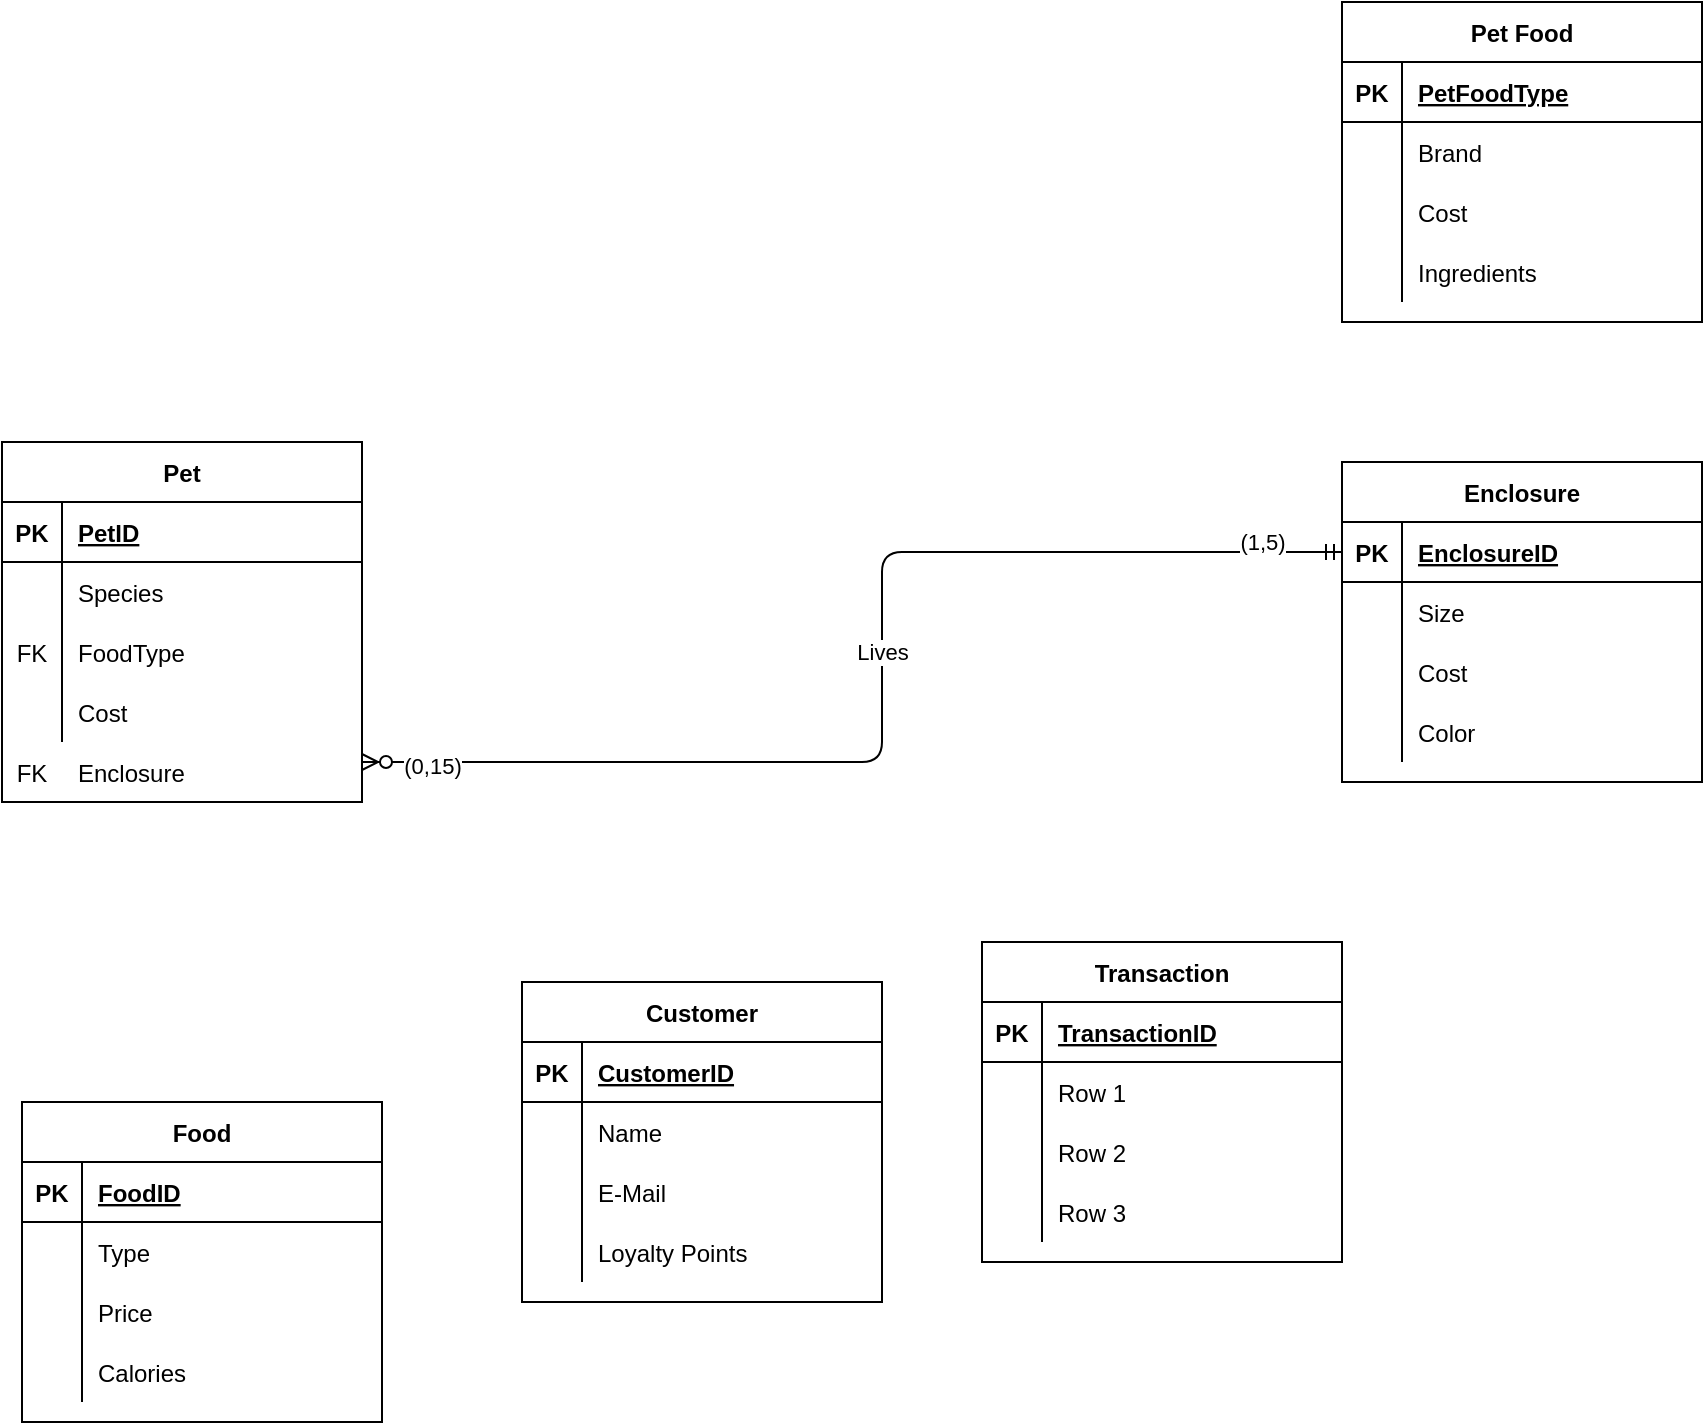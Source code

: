 <mxfile version="13.7.7" type="github">
  <diagram id="ZeWHnliztcdJwl9j49LG" name="Page-1">
    <mxGraphModel dx="593" dy="331" grid="1" gridSize="10" guides="1" tooltips="1" connect="1" arrows="1" fold="1" page="1" pageScale="1" pageWidth="850" pageHeight="1100" math="0" shadow="0">
      <root>
        <mxCell id="0" />
        <mxCell id="1" parent="0" />
        <mxCell id="7h2_hG5X6RGWFjmzO9N_-82" value="Enclosure" style="shape=partialRectangle;connectable=0;fillColor=none;top=0;left=0;bottom=0;right=0;align=left;spacingLeft=6;overflow=hidden;" vertex="1" parent="1">
          <mxGeometry x="30" y="420" width="150" height="30" as="geometry" />
        </mxCell>
        <mxCell id="7h2_hG5X6RGWFjmzO9N_-84" value="" style="edgeStyle=orthogonalEdgeStyle;fontSize=12;html=1;endArrow=ERmandOne;startArrow=ERzeroToMany;startFill=1;endFill=0;entryX=0;entryY=0.5;entryDx=0;entryDy=0;rounded=1;" edge="1" parent="1" target="7h2_hG5X6RGWFjmzO9N_-54">
          <mxGeometry width="100" height="100" relative="1" as="geometry">
            <mxPoint x="180" y="430" as="sourcePoint" />
            <mxPoint x="480" y="80" as="targetPoint" />
            <Array as="points">
              <mxPoint x="440" y="430" />
              <mxPoint x="440" y="325" />
            </Array>
          </mxGeometry>
        </mxCell>
        <mxCell id="7h2_hG5X6RGWFjmzO9N_-86" value="(1,5)" style="edgeLabel;html=1;align=center;verticalAlign=middle;resizable=0;points=[];" vertex="1" connectable="0" parent="7h2_hG5X6RGWFjmzO9N_-84">
          <mxGeometry x="0.797" y="-1" relative="1" as="geometry">
            <mxPoint x="20.17" y="-6" as="offset" />
          </mxGeometry>
        </mxCell>
        <mxCell id="7h2_hG5X6RGWFjmzO9N_-87" value="(0,15)" style="edgeLabel;html=1;align=center;verticalAlign=middle;resizable=0;points=[];" vertex="1" connectable="0" parent="7h2_hG5X6RGWFjmzO9N_-84">
          <mxGeometry x="-0.881" y="-3" relative="1" as="geometry">
            <mxPoint x="-0.78" y="-1" as="offset" />
          </mxGeometry>
        </mxCell>
        <mxCell id="7h2_hG5X6RGWFjmzO9N_-88" value="Lives" style="edgeLabel;html=1;align=center;verticalAlign=middle;resizable=0;points=[];" vertex="1" connectable="0" parent="7h2_hG5X6RGWFjmzO9N_-84">
          <mxGeometry x="-0.08" relative="1" as="geometry">
            <mxPoint y="-41.67" as="offset" />
          </mxGeometry>
        </mxCell>
        <mxCell id="7h2_hG5X6RGWFjmzO9N_-90" value="FK" style="shape=partialRectangle;connectable=0;fillColor=none;top=0;left=0;bottom=0;right=0;editable=1;overflow=hidden;" vertex="1" parent="1">
          <mxGeometry y="420" width="30" height="30" as="geometry" />
        </mxCell>
        <mxCell id="7h2_hG5X6RGWFjmzO9N_-66" value="Pet" style="shape=table;startSize=30;container=1;collapsible=1;childLayout=tableLayout;fixedRows=1;rowLines=0;fontStyle=1;align=center;resizeLast=1;" vertex="1" parent="1">
          <mxGeometry y="270" width="180" height="180" as="geometry" />
        </mxCell>
        <mxCell id="7h2_hG5X6RGWFjmzO9N_-67" value="" style="shape=partialRectangle;collapsible=0;dropTarget=0;pointerEvents=0;fillColor=none;top=0;left=0;bottom=1;right=0;points=[[0,0.5],[1,0.5]];portConstraint=eastwest;" vertex="1" parent="7h2_hG5X6RGWFjmzO9N_-66">
          <mxGeometry y="30" width="180" height="30" as="geometry" />
        </mxCell>
        <mxCell id="7h2_hG5X6RGWFjmzO9N_-68" value="PK" style="shape=partialRectangle;connectable=0;fillColor=none;top=0;left=0;bottom=0;right=0;fontStyle=1;overflow=hidden;" vertex="1" parent="7h2_hG5X6RGWFjmzO9N_-67">
          <mxGeometry width="30" height="30" as="geometry" />
        </mxCell>
        <mxCell id="7h2_hG5X6RGWFjmzO9N_-69" value="PetID" style="shape=partialRectangle;connectable=0;fillColor=none;top=0;left=0;bottom=0;right=0;align=left;spacingLeft=6;fontStyle=5;overflow=hidden;" vertex="1" parent="7h2_hG5X6RGWFjmzO9N_-67">
          <mxGeometry x="30" width="150" height="30" as="geometry" />
        </mxCell>
        <mxCell id="7h2_hG5X6RGWFjmzO9N_-70" value="" style="shape=partialRectangle;collapsible=0;dropTarget=0;pointerEvents=0;fillColor=none;top=0;left=0;bottom=0;right=0;points=[[0,0.5],[1,0.5]];portConstraint=eastwest;" vertex="1" parent="7h2_hG5X6RGWFjmzO9N_-66">
          <mxGeometry y="60" width="180" height="30" as="geometry" />
        </mxCell>
        <mxCell id="7h2_hG5X6RGWFjmzO9N_-71" value="" style="shape=partialRectangle;connectable=0;fillColor=none;top=0;left=0;bottom=0;right=0;editable=1;overflow=hidden;" vertex="1" parent="7h2_hG5X6RGWFjmzO9N_-70">
          <mxGeometry width="30" height="30" as="geometry" />
        </mxCell>
        <mxCell id="7h2_hG5X6RGWFjmzO9N_-72" value="Species" style="shape=partialRectangle;connectable=0;fillColor=none;top=0;left=0;bottom=0;right=0;align=left;spacingLeft=6;overflow=hidden;" vertex="1" parent="7h2_hG5X6RGWFjmzO9N_-70">
          <mxGeometry x="30" width="150" height="30" as="geometry" />
        </mxCell>
        <mxCell id="7h2_hG5X6RGWFjmzO9N_-73" value="" style="shape=partialRectangle;collapsible=0;dropTarget=0;pointerEvents=0;fillColor=none;top=0;left=0;bottom=0;right=0;points=[[0,0.5],[1,0.5]];portConstraint=eastwest;" vertex="1" parent="7h2_hG5X6RGWFjmzO9N_-66">
          <mxGeometry y="90" width="180" height="30" as="geometry" />
        </mxCell>
        <mxCell id="7h2_hG5X6RGWFjmzO9N_-74" value="FK" style="shape=partialRectangle;connectable=0;fillColor=none;top=0;left=0;bottom=0;right=0;editable=1;overflow=hidden;" vertex="1" parent="7h2_hG5X6RGWFjmzO9N_-73">
          <mxGeometry width="30" height="30" as="geometry" />
        </mxCell>
        <mxCell id="7h2_hG5X6RGWFjmzO9N_-75" value="FoodType" style="shape=partialRectangle;connectable=0;fillColor=none;top=0;left=0;bottom=0;right=0;align=left;spacingLeft=6;overflow=hidden;" vertex="1" parent="7h2_hG5X6RGWFjmzO9N_-73">
          <mxGeometry x="30" width="150" height="30" as="geometry" />
        </mxCell>
        <mxCell id="7h2_hG5X6RGWFjmzO9N_-76" value="" style="shape=partialRectangle;collapsible=0;dropTarget=0;pointerEvents=0;fillColor=none;top=0;left=0;bottom=0;right=0;points=[[0,0.5],[1,0.5]];portConstraint=eastwest;" vertex="1" parent="7h2_hG5X6RGWFjmzO9N_-66">
          <mxGeometry y="120" width="180" height="30" as="geometry" />
        </mxCell>
        <mxCell id="7h2_hG5X6RGWFjmzO9N_-77" value="" style="shape=partialRectangle;connectable=0;fillColor=none;top=0;left=0;bottom=0;right=0;editable=1;overflow=hidden;" vertex="1" parent="7h2_hG5X6RGWFjmzO9N_-76">
          <mxGeometry width="30" height="30" as="geometry" />
        </mxCell>
        <mxCell id="7h2_hG5X6RGWFjmzO9N_-78" value="Cost" style="shape=partialRectangle;connectable=0;fillColor=none;top=0;left=0;bottom=0;right=0;align=left;spacingLeft=6;overflow=hidden;" vertex="1" parent="7h2_hG5X6RGWFjmzO9N_-76">
          <mxGeometry x="30" width="150" height="30" as="geometry" />
        </mxCell>
        <mxCell id="7h2_hG5X6RGWFjmzO9N_-40" value="Food" style="shape=table;startSize=30;container=1;collapsible=1;childLayout=tableLayout;fixedRows=1;rowLines=0;fontStyle=1;align=center;resizeLast=1;" vertex="1" parent="1">
          <mxGeometry x="10" y="600" width="180" height="160" as="geometry" />
        </mxCell>
        <mxCell id="7h2_hG5X6RGWFjmzO9N_-41" value="" style="shape=partialRectangle;collapsible=0;dropTarget=0;pointerEvents=0;fillColor=none;top=0;left=0;bottom=1;right=0;points=[[0,0.5],[1,0.5]];portConstraint=eastwest;" vertex="1" parent="7h2_hG5X6RGWFjmzO9N_-40">
          <mxGeometry y="30" width="180" height="30" as="geometry" />
        </mxCell>
        <mxCell id="7h2_hG5X6RGWFjmzO9N_-42" value="PK" style="shape=partialRectangle;connectable=0;fillColor=none;top=0;left=0;bottom=0;right=0;fontStyle=1;overflow=hidden;" vertex="1" parent="7h2_hG5X6RGWFjmzO9N_-41">
          <mxGeometry width="30" height="30" as="geometry" />
        </mxCell>
        <mxCell id="7h2_hG5X6RGWFjmzO9N_-43" value="FoodID" style="shape=partialRectangle;connectable=0;fillColor=none;top=0;left=0;bottom=0;right=0;align=left;spacingLeft=6;fontStyle=5;overflow=hidden;" vertex="1" parent="7h2_hG5X6RGWFjmzO9N_-41">
          <mxGeometry x="30" width="150" height="30" as="geometry" />
        </mxCell>
        <mxCell id="7h2_hG5X6RGWFjmzO9N_-44" value="" style="shape=partialRectangle;collapsible=0;dropTarget=0;pointerEvents=0;fillColor=none;top=0;left=0;bottom=0;right=0;points=[[0,0.5],[1,0.5]];portConstraint=eastwest;" vertex="1" parent="7h2_hG5X6RGWFjmzO9N_-40">
          <mxGeometry y="60" width="180" height="30" as="geometry" />
        </mxCell>
        <mxCell id="7h2_hG5X6RGWFjmzO9N_-45" value="" style="shape=partialRectangle;connectable=0;fillColor=none;top=0;left=0;bottom=0;right=0;editable=1;overflow=hidden;" vertex="1" parent="7h2_hG5X6RGWFjmzO9N_-44">
          <mxGeometry width="30" height="30" as="geometry" />
        </mxCell>
        <mxCell id="7h2_hG5X6RGWFjmzO9N_-46" value="Type" style="shape=partialRectangle;connectable=0;fillColor=none;top=0;left=0;bottom=0;right=0;align=left;spacingLeft=6;overflow=hidden;" vertex="1" parent="7h2_hG5X6RGWFjmzO9N_-44">
          <mxGeometry x="30" width="150" height="30" as="geometry" />
        </mxCell>
        <mxCell id="7h2_hG5X6RGWFjmzO9N_-47" value="" style="shape=partialRectangle;collapsible=0;dropTarget=0;pointerEvents=0;fillColor=none;top=0;left=0;bottom=0;right=0;points=[[0,0.5],[1,0.5]];portConstraint=eastwest;" vertex="1" parent="7h2_hG5X6RGWFjmzO9N_-40">
          <mxGeometry y="90" width="180" height="30" as="geometry" />
        </mxCell>
        <mxCell id="7h2_hG5X6RGWFjmzO9N_-48" value="" style="shape=partialRectangle;connectable=0;fillColor=none;top=0;left=0;bottom=0;right=0;editable=1;overflow=hidden;" vertex="1" parent="7h2_hG5X6RGWFjmzO9N_-47">
          <mxGeometry width="30" height="30" as="geometry" />
        </mxCell>
        <mxCell id="7h2_hG5X6RGWFjmzO9N_-49" value="Price" style="shape=partialRectangle;connectable=0;fillColor=none;top=0;left=0;bottom=0;right=0;align=left;spacingLeft=6;overflow=hidden;" vertex="1" parent="7h2_hG5X6RGWFjmzO9N_-47">
          <mxGeometry x="30" width="150" height="30" as="geometry" />
        </mxCell>
        <mxCell id="7h2_hG5X6RGWFjmzO9N_-50" value="" style="shape=partialRectangle;collapsible=0;dropTarget=0;pointerEvents=0;fillColor=none;top=0;left=0;bottom=0;right=0;points=[[0,0.5],[1,0.5]];portConstraint=eastwest;" vertex="1" parent="7h2_hG5X6RGWFjmzO9N_-40">
          <mxGeometry y="120" width="180" height="30" as="geometry" />
        </mxCell>
        <mxCell id="7h2_hG5X6RGWFjmzO9N_-51" value="" style="shape=partialRectangle;connectable=0;fillColor=none;top=0;left=0;bottom=0;right=0;editable=1;overflow=hidden;" vertex="1" parent="7h2_hG5X6RGWFjmzO9N_-50">
          <mxGeometry width="30" height="30" as="geometry" />
        </mxCell>
        <mxCell id="7h2_hG5X6RGWFjmzO9N_-52" value="Calories" style="shape=partialRectangle;connectable=0;fillColor=none;top=0;left=0;bottom=0;right=0;align=left;spacingLeft=6;overflow=hidden;" vertex="1" parent="7h2_hG5X6RGWFjmzO9N_-50">
          <mxGeometry x="30" width="150" height="30" as="geometry" />
        </mxCell>
        <mxCell id="7h2_hG5X6RGWFjmzO9N_-27" value="Customer" style="shape=table;startSize=30;container=1;collapsible=1;childLayout=tableLayout;fixedRows=1;rowLines=0;fontStyle=1;align=center;resizeLast=1;" vertex="1" parent="1">
          <mxGeometry x="260" y="540" width="180" height="160" as="geometry" />
        </mxCell>
        <mxCell id="7h2_hG5X6RGWFjmzO9N_-28" value="" style="shape=partialRectangle;collapsible=0;dropTarget=0;pointerEvents=0;fillColor=none;top=0;left=0;bottom=1;right=0;points=[[0,0.5],[1,0.5]];portConstraint=eastwest;" vertex="1" parent="7h2_hG5X6RGWFjmzO9N_-27">
          <mxGeometry y="30" width="180" height="30" as="geometry" />
        </mxCell>
        <mxCell id="7h2_hG5X6RGWFjmzO9N_-29" value="PK" style="shape=partialRectangle;connectable=0;fillColor=none;top=0;left=0;bottom=0;right=0;fontStyle=1;overflow=hidden;" vertex="1" parent="7h2_hG5X6RGWFjmzO9N_-28">
          <mxGeometry width="30" height="30" as="geometry" />
        </mxCell>
        <mxCell id="7h2_hG5X6RGWFjmzO9N_-30" value="CustomerID" style="shape=partialRectangle;connectable=0;fillColor=none;top=0;left=0;bottom=0;right=0;align=left;spacingLeft=6;fontStyle=5;overflow=hidden;" vertex="1" parent="7h2_hG5X6RGWFjmzO9N_-28">
          <mxGeometry x="30" width="150" height="30" as="geometry" />
        </mxCell>
        <mxCell id="7h2_hG5X6RGWFjmzO9N_-31" value="" style="shape=partialRectangle;collapsible=0;dropTarget=0;pointerEvents=0;fillColor=none;top=0;left=0;bottom=0;right=0;points=[[0,0.5],[1,0.5]];portConstraint=eastwest;" vertex="1" parent="7h2_hG5X6RGWFjmzO9N_-27">
          <mxGeometry y="60" width="180" height="30" as="geometry" />
        </mxCell>
        <mxCell id="7h2_hG5X6RGWFjmzO9N_-32" value="" style="shape=partialRectangle;connectable=0;fillColor=none;top=0;left=0;bottom=0;right=0;editable=1;overflow=hidden;" vertex="1" parent="7h2_hG5X6RGWFjmzO9N_-31">
          <mxGeometry width="30" height="30" as="geometry" />
        </mxCell>
        <mxCell id="7h2_hG5X6RGWFjmzO9N_-33" value="Name" style="shape=partialRectangle;connectable=0;fillColor=none;top=0;left=0;bottom=0;right=0;align=left;spacingLeft=6;overflow=hidden;" vertex="1" parent="7h2_hG5X6RGWFjmzO9N_-31">
          <mxGeometry x="30" width="150" height="30" as="geometry" />
        </mxCell>
        <mxCell id="7h2_hG5X6RGWFjmzO9N_-34" value="" style="shape=partialRectangle;collapsible=0;dropTarget=0;pointerEvents=0;fillColor=none;top=0;left=0;bottom=0;right=0;points=[[0,0.5],[1,0.5]];portConstraint=eastwest;" vertex="1" parent="7h2_hG5X6RGWFjmzO9N_-27">
          <mxGeometry y="90" width="180" height="30" as="geometry" />
        </mxCell>
        <mxCell id="7h2_hG5X6RGWFjmzO9N_-35" value="" style="shape=partialRectangle;connectable=0;fillColor=none;top=0;left=0;bottom=0;right=0;editable=1;overflow=hidden;" vertex="1" parent="7h2_hG5X6RGWFjmzO9N_-34">
          <mxGeometry width="30" height="30" as="geometry" />
        </mxCell>
        <mxCell id="7h2_hG5X6RGWFjmzO9N_-36" value="E-Mail" style="shape=partialRectangle;connectable=0;fillColor=none;top=0;left=0;bottom=0;right=0;align=left;spacingLeft=6;overflow=hidden;" vertex="1" parent="7h2_hG5X6RGWFjmzO9N_-34">
          <mxGeometry x="30" width="150" height="30" as="geometry" />
        </mxCell>
        <mxCell id="7h2_hG5X6RGWFjmzO9N_-37" value="" style="shape=partialRectangle;collapsible=0;dropTarget=0;pointerEvents=0;fillColor=none;top=0;left=0;bottom=0;right=0;points=[[0,0.5],[1,0.5]];portConstraint=eastwest;" vertex="1" parent="7h2_hG5X6RGWFjmzO9N_-27">
          <mxGeometry y="120" width="180" height="30" as="geometry" />
        </mxCell>
        <mxCell id="7h2_hG5X6RGWFjmzO9N_-38" value="" style="shape=partialRectangle;connectable=0;fillColor=none;top=0;left=0;bottom=0;right=0;editable=1;overflow=hidden;" vertex="1" parent="7h2_hG5X6RGWFjmzO9N_-37">
          <mxGeometry width="30" height="30" as="geometry" />
        </mxCell>
        <mxCell id="7h2_hG5X6RGWFjmzO9N_-39" value="Loyalty Points" style="shape=partialRectangle;connectable=0;fillColor=none;top=0;left=0;bottom=0;right=0;align=left;spacingLeft=6;overflow=hidden;" vertex="1" parent="7h2_hG5X6RGWFjmzO9N_-37">
          <mxGeometry x="30" width="150" height="30" as="geometry" />
        </mxCell>
        <mxCell id="7h2_hG5X6RGWFjmzO9N_-14" value="Transaction" style="shape=table;startSize=30;container=1;collapsible=1;childLayout=tableLayout;fixedRows=1;rowLines=0;fontStyle=1;align=center;resizeLast=1;" vertex="1" parent="1">
          <mxGeometry x="490" y="520" width="180" height="160" as="geometry" />
        </mxCell>
        <mxCell id="7h2_hG5X6RGWFjmzO9N_-15" value="" style="shape=partialRectangle;collapsible=0;dropTarget=0;pointerEvents=0;fillColor=none;top=0;left=0;bottom=1;right=0;points=[[0,0.5],[1,0.5]];portConstraint=eastwest;" vertex="1" parent="7h2_hG5X6RGWFjmzO9N_-14">
          <mxGeometry y="30" width="180" height="30" as="geometry" />
        </mxCell>
        <mxCell id="7h2_hG5X6RGWFjmzO9N_-16" value="PK" style="shape=partialRectangle;connectable=0;fillColor=none;top=0;left=0;bottom=0;right=0;fontStyle=1;overflow=hidden;" vertex="1" parent="7h2_hG5X6RGWFjmzO9N_-15">
          <mxGeometry width="30" height="30" as="geometry" />
        </mxCell>
        <mxCell id="7h2_hG5X6RGWFjmzO9N_-17" value="TransactionID" style="shape=partialRectangle;connectable=0;fillColor=none;top=0;left=0;bottom=0;right=0;align=left;spacingLeft=6;fontStyle=5;overflow=hidden;" vertex="1" parent="7h2_hG5X6RGWFjmzO9N_-15">
          <mxGeometry x="30" width="150" height="30" as="geometry" />
        </mxCell>
        <mxCell id="7h2_hG5X6RGWFjmzO9N_-18" value="" style="shape=partialRectangle;collapsible=0;dropTarget=0;pointerEvents=0;fillColor=none;top=0;left=0;bottom=0;right=0;points=[[0,0.5],[1,0.5]];portConstraint=eastwest;" vertex="1" parent="7h2_hG5X6RGWFjmzO9N_-14">
          <mxGeometry y="60" width="180" height="30" as="geometry" />
        </mxCell>
        <mxCell id="7h2_hG5X6RGWFjmzO9N_-19" value="" style="shape=partialRectangle;connectable=0;fillColor=none;top=0;left=0;bottom=0;right=0;editable=1;overflow=hidden;" vertex="1" parent="7h2_hG5X6RGWFjmzO9N_-18">
          <mxGeometry width="30" height="30" as="geometry" />
        </mxCell>
        <mxCell id="7h2_hG5X6RGWFjmzO9N_-20" value="Row 1" style="shape=partialRectangle;connectable=0;fillColor=none;top=0;left=0;bottom=0;right=0;align=left;spacingLeft=6;overflow=hidden;" vertex="1" parent="7h2_hG5X6RGWFjmzO9N_-18">
          <mxGeometry x="30" width="150" height="30" as="geometry" />
        </mxCell>
        <mxCell id="7h2_hG5X6RGWFjmzO9N_-21" value="" style="shape=partialRectangle;collapsible=0;dropTarget=0;pointerEvents=0;fillColor=none;top=0;left=0;bottom=0;right=0;points=[[0,0.5],[1,0.5]];portConstraint=eastwest;" vertex="1" parent="7h2_hG5X6RGWFjmzO9N_-14">
          <mxGeometry y="90" width="180" height="30" as="geometry" />
        </mxCell>
        <mxCell id="7h2_hG5X6RGWFjmzO9N_-22" value="" style="shape=partialRectangle;connectable=0;fillColor=none;top=0;left=0;bottom=0;right=0;editable=1;overflow=hidden;" vertex="1" parent="7h2_hG5X6RGWFjmzO9N_-21">
          <mxGeometry width="30" height="30" as="geometry" />
        </mxCell>
        <mxCell id="7h2_hG5X6RGWFjmzO9N_-23" value="Row 2" style="shape=partialRectangle;connectable=0;fillColor=none;top=0;left=0;bottom=0;right=0;align=left;spacingLeft=6;overflow=hidden;" vertex="1" parent="7h2_hG5X6RGWFjmzO9N_-21">
          <mxGeometry x="30" width="150" height="30" as="geometry" />
        </mxCell>
        <mxCell id="7h2_hG5X6RGWFjmzO9N_-24" value="" style="shape=partialRectangle;collapsible=0;dropTarget=0;pointerEvents=0;fillColor=none;top=0;left=0;bottom=0;right=0;points=[[0,0.5],[1,0.5]];portConstraint=eastwest;" vertex="1" parent="7h2_hG5X6RGWFjmzO9N_-14">
          <mxGeometry y="120" width="180" height="30" as="geometry" />
        </mxCell>
        <mxCell id="7h2_hG5X6RGWFjmzO9N_-25" value="" style="shape=partialRectangle;connectable=0;fillColor=none;top=0;left=0;bottom=0;right=0;editable=1;overflow=hidden;" vertex="1" parent="7h2_hG5X6RGWFjmzO9N_-24">
          <mxGeometry width="30" height="30" as="geometry" />
        </mxCell>
        <mxCell id="7h2_hG5X6RGWFjmzO9N_-26" value="Row 3" style="shape=partialRectangle;connectable=0;fillColor=none;top=0;left=0;bottom=0;right=0;align=left;spacingLeft=6;overflow=hidden;" vertex="1" parent="7h2_hG5X6RGWFjmzO9N_-24">
          <mxGeometry x="30" width="150" height="30" as="geometry" />
        </mxCell>
        <mxCell id="7h2_hG5X6RGWFjmzO9N_-53" value="Enclosure" style="shape=table;startSize=30;container=1;collapsible=1;childLayout=tableLayout;fixedRows=1;rowLines=0;fontStyle=1;align=center;resizeLast=1;" vertex="1" parent="1">
          <mxGeometry x="670" y="280" width="180" height="160" as="geometry" />
        </mxCell>
        <mxCell id="7h2_hG5X6RGWFjmzO9N_-54" value="" style="shape=partialRectangle;collapsible=0;dropTarget=0;pointerEvents=0;fillColor=none;top=0;left=0;bottom=1;right=0;points=[[0,0.5],[1,0.5]];portConstraint=eastwest;" vertex="1" parent="7h2_hG5X6RGWFjmzO9N_-53">
          <mxGeometry y="30" width="180" height="30" as="geometry" />
        </mxCell>
        <mxCell id="7h2_hG5X6RGWFjmzO9N_-55" value="PK" style="shape=partialRectangle;connectable=0;fillColor=none;top=0;left=0;bottom=0;right=0;fontStyle=1;overflow=hidden;" vertex="1" parent="7h2_hG5X6RGWFjmzO9N_-54">
          <mxGeometry width="30" height="30" as="geometry" />
        </mxCell>
        <mxCell id="7h2_hG5X6RGWFjmzO9N_-56" value="EnclosureID" style="shape=partialRectangle;connectable=0;fillColor=none;top=0;left=0;bottom=0;right=0;align=left;spacingLeft=6;fontStyle=5;overflow=hidden;" vertex="1" parent="7h2_hG5X6RGWFjmzO9N_-54">
          <mxGeometry x="30" width="150" height="30" as="geometry" />
        </mxCell>
        <mxCell id="7h2_hG5X6RGWFjmzO9N_-57" value="" style="shape=partialRectangle;collapsible=0;dropTarget=0;pointerEvents=0;fillColor=none;top=0;left=0;bottom=0;right=0;points=[[0,0.5],[1,0.5]];portConstraint=eastwest;" vertex="1" parent="7h2_hG5X6RGWFjmzO9N_-53">
          <mxGeometry y="60" width="180" height="30" as="geometry" />
        </mxCell>
        <mxCell id="7h2_hG5X6RGWFjmzO9N_-58" value="" style="shape=partialRectangle;connectable=0;fillColor=none;top=0;left=0;bottom=0;right=0;editable=1;overflow=hidden;" vertex="1" parent="7h2_hG5X6RGWFjmzO9N_-57">
          <mxGeometry width="30" height="30" as="geometry" />
        </mxCell>
        <mxCell id="7h2_hG5X6RGWFjmzO9N_-59" value="Size" style="shape=partialRectangle;connectable=0;fillColor=none;top=0;left=0;bottom=0;right=0;align=left;spacingLeft=6;overflow=hidden;" vertex="1" parent="7h2_hG5X6RGWFjmzO9N_-57">
          <mxGeometry x="30" width="150" height="30" as="geometry" />
        </mxCell>
        <mxCell id="7h2_hG5X6RGWFjmzO9N_-60" value="" style="shape=partialRectangle;collapsible=0;dropTarget=0;pointerEvents=0;fillColor=none;top=0;left=0;bottom=0;right=0;points=[[0,0.5],[1,0.5]];portConstraint=eastwest;" vertex="1" parent="7h2_hG5X6RGWFjmzO9N_-53">
          <mxGeometry y="90" width="180" height="30" as="geometry" />
        </mxCell>
        <mxCell id="7h2_hG5X6RGWFjmzO9N_-61" value="" style="shape=partialRectangle;connectable=0;fillColor=none;top=0;left=0;bottom=0;right=0;editable=1;overflow=hidden;" vertex="1" parent="7h2_hG5X6RGWFjmzO9N_-60">
          <mxGeometry width="30" height="30" as="geometry" />
        </mxCell>
        <mxCell id="7h2_hG5X6RGWFjmzO9N_-62" value="Cost" style="shape=partialRectangle;connectable=0;fillColor=none;top=0;left=0;bottom=0;right=0;align=left;spacingLeft=6;overflow=hidden;" vertex="1" parent="7h2_hG5X6RGWFjmzO9N_-60">
          <mxGeometry x="30" width="150" height="30" as="geometry" />
        </mxCell>
        <mxCell id="7h2_hG5X6RGWFjmzO9N_-63" value="" style="shape=partialRectangle;collapsible=0;dropTarget=0;pointerEvents=0;fillColor=none;top=0;left=0;bottom=0;right=0;points=[[0,0.5],[1,0.5]];portConstraint=eastwest;" vertex="1" parent="7h2_hG5X6RGWFjmzO9N_-53">
          <mxGeometry y="120" width="180" height="30" as="geometry" />
        </mxCell>
        <mxCell id="7h2_hG5X6RGWFjmzO9N_-64" value="" style="shape=partialRectangle;connectable=0;fillColor=none;top=0;left=0;bottom=0;right=0;editable=1;overflow=hidden;" vertex="1" parent="7h2_hG5X6RGWFjmzO9N_-63">
          <mxGeometry width="30" height="30" as="geometry" />
        </mxCell>
        <mxCell id="7h2_hG5X6RGWFjmzO9N_-65" value="Color" style="shape=partialRectangle;connectable=0;fillColor=none;top=0;left=0;bottom=0;right=0;align=left;spacingLeft=6;overflow=hidden;" vertex="1" parent="7h2_hG5X6RGWFjmzO9N_-63">
          <mxGeometry x="30" width="150" height="30" as="geometry" />
        </mxCell>
        <mxCell id="7h2_hG5X6RGWFjmzO9N_-1" value="Pet Food" style="shape=table;startSize=30;container=1;collapsible=1;childLayout=tableLayout;fixedRows=1;rowLines=0;fontStyle=1;align=center;resizeLast=1;" vertex="1" parent="1">
          <mxGeometry x="670" y="50" width="180" height="160" as="geometry" />
        </mxCell>
        <mxCell id="7h2_hG5X6RGWFjmzO9N_-2" value="" style="shape=partialRectangle;collapsible=0;dropTarget=0;pointerEvents=0;fillColor=none;top=0;left=0;bottom=1;right=0;points=[[0,0.5],[1,0.5]];portConstraint=eastwest;" vertex="1" parent="7h2_hG5X6RGWFjmzO9N_-1">
          <mxGeometry y="30" width="180" height="30" as="geometry" />
        </mxCell>
        <mxCell id="7h2_hG5X6RGWFjmzO9N_-3" value="PK" style="shape=partialRectangle;connectable=0;fillColor=none;top=0;left=0;bottom=0;right=0;fontStyle=1;overflow=hidden;" vertex="1" parent="7h2_hG5X6RGWFjmzO9N_-2">
          <mxGeometry width="30" height="30" as="geometry" />
        </mxCell>
        <mxCell id="7h2_hG5X6RGWFjmzO9N_-4" value="PetFoodType" style="shape=partialRectangle;connectable=0;fillColor=none;top=0;left=0;bottom=0;right=0;align=left;spacingLeft=6;fontStyle=5;overflow=hidden;" vertex="1" parent="7h2_hG5X6RGWFjmzO9N_-2">
          <mxGeometry x="30" width="150" height="30" as="geometry" />
        </mxCell>
        <mxCell id="7h2_hG5X6RGWFjmzO9N_-5" value="" style="shape=partialRectangle;collapsible=0;dropTarget=0;pointerEvents=0;fillColor=none;top=0;left=0;bottom=0;right=0;points=[[0,0.5],[1,0.5]];portConstraint=eastwest;" vertex="1" parent="7h2_hG5X6RGWFjmzO9N_-1">
          <mxGeometry y="60" width="180" height="30" as="geometry" />
        </mxCell>
        <mxCell id="7h2_hG5X6RGWFjmzO9N_-6" value="" style="shape=partialRectangle;connectable=0;fillColor=none;top=0;left=0;bottom=0;right=0;editable=1;overflow=hidden;" vertex="1" parent="7h2_hG5X6RGWFjmzO9N_-5">
          <mxGeometry width="30" height="30" as="geometry" />
        </mxCell>
        <mxCell id="7h2_hG5X6RGWFjmzO9N_-7" value="Brand" style="shape=partialRectangle;connectable=0;fillColor=none;top=0;left=0;bottom=0;right=0;align=left;spacingLeft=6;overflow=hidden;" vertex="1" parent="7h2_hG5X6RGWFjmzO9N_-5">
          <mxGeometry x="30" width="150" height="30" as="geometry" />
        </mxCell>
        <mxCell id="7h2_hG5X6RGWFjmzO9N_-8" value="" style="shape=partialRectangle;collapsible=0;dropTarget=0;pointerEvents=0;fillColor=none;top=0;left=0;bottom=0;right=0;points=[[0,0.5],[1,0.5]];portConstraint=eastwest;" vertex="1" parent="7h2_hG5X6RGWFjmzO9N_-1">
          <mxGeometry y="90" width="180" height="30" as="geometry" />
        </mxCell>
        <mxCell id="7h2_hG5X6RGWFjmzO9N_-9" value="" style="shape=partialRectangle;connectable=0;fillColor=none;top=0;left=0;bottom=0;right=0;editable=1;overflow=hidden;" vertex="1" parent="7h2_hG5X6RGWFjmzO9N_-8">
          <mxGeometry width="30" height="30" as="geometry" />
        </mxCell>
        <mxCell id="7h2_hG5X6RGWFjmzO9N_-10" value="Cost" style="shape=partialRectangle;connectable=0;fillColor=none;top=0;left=0;bottom=0;right=0;align=left;spacingLeft=6;overflow=hidden;" vertex="1" parent="7h2_hG5X6RGWFjmzO9N_-8">
          <mxGeometry x="30" width="150" height="30" as="geometry" />
        </mxCell>
        <mxCell id="7h2_hG5X6RGWFjmzO9N_-11" value="" style="shape=partialRectangle;collapsible=0;dropTarget=0;pointerEvents=0;fillColor=none;top=0;left=0;bottom=0;right=0;points=[[0,0.5],[1,0.5]];portConstraint=eastwest;" vertex="1" parent="7h2_hG5X6RGWFjmzO9N_-1">
          <mxGeometry y="120" width="180" height="30" as="geometry" />
        </mxCell>
        <mxCell id="7h2_hG5X6RGWFjmzO9N_-12" value="" style="shape=partialRectangle;connectable=0;fillColor=none;top=0;left=0;bottom=0;right=0;editable=1;overflow=hidden;" vertex="1" parent="7h2_hG5X6RGWFjmzO9N_-11">
          <mxGeometry width="30" height="30" as="geometry" />
        </mxCell>
        <mxCell id="7h2_hG5X6RGWFjmzO9N_-13" value="Ingredients" style="shape=partialRectangle;connectable=0;fillColor=none;top=0;left=0;bottom=0;right=0;align=left;spacingLeft=6;overflow=hidden;" vertex="1" parent="7h2_hG5X6RGWFjmzO9N_-11">
          <mxGeometry x="30" width="150" height="30" as="geometry" />
        </mxCell>
      </root>
    </mxGraphModel>
  </diagram>
</mxfile>
